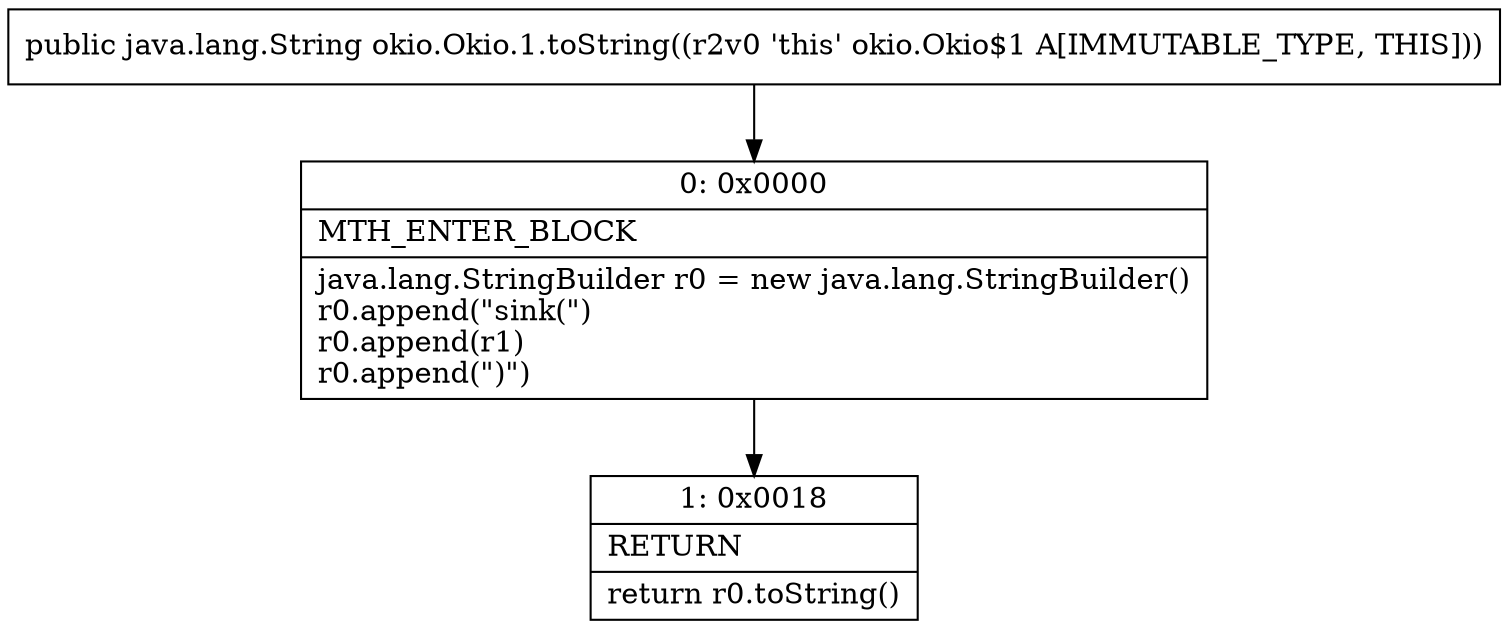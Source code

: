 digraph "CFG forokio.Okio.1.toString()Ljava\/lang\/String;" {
Node_0 [shape=record,label="{0\:\ 0x0000|MTH_ENTER_BLOCK\l|java.lang.StringBuilder r0 = new java.lang.StringBuilder()\lr0.append(\"sink(\")\lr0.append(r1)\lr0.append(\")\")\l}"];
Node_1 [shape=record,label="{1\:\ 0x0018|RETURN\l|return r0.toString()\l}"];
MethodNode[shape=record,label="{public java.lang.String okio.Okio.1.toString((r2v0 'this' okio.Okio$1 A[IMMUTABLE_TYPE, THIS])) }"];
MethodNode -> Node_0;
Node_0 -> Node_1;
}

